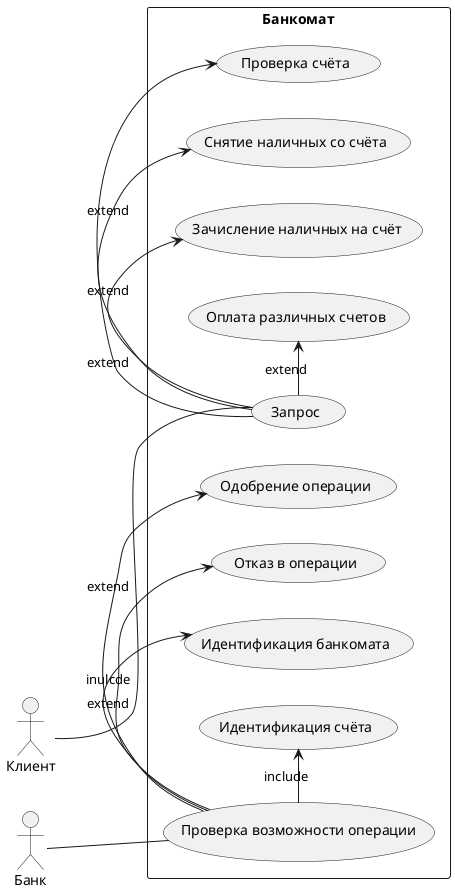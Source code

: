 @startuml ПР1
left to right direction
skinparam packageStyle rect
actor Клиент
actor Банк
rectangle Банкомат {
  Клиент -- (Запрос)
  (Запрос) -> (Проверка счёта): extend
  (Запрос) -> (Снятие наличных со счёта): extend
  (Запрос) -> (Зачисление наличных на счёт): extend
  (Запрос) -> (Оплата различных счетов): extend
  Банк -- (Проверка возможности операции)
  (Проверка возможности операции) -> (Одобрение операции): extend
  (Проверка возможности операции) -> (Отказ в операции): extend
  (Проверка возможности операции) -> (Идентификация банкомата): inulcde
  (Проверка возможности операции) -> (Идентификация счёта): include
  
}


@enduml
